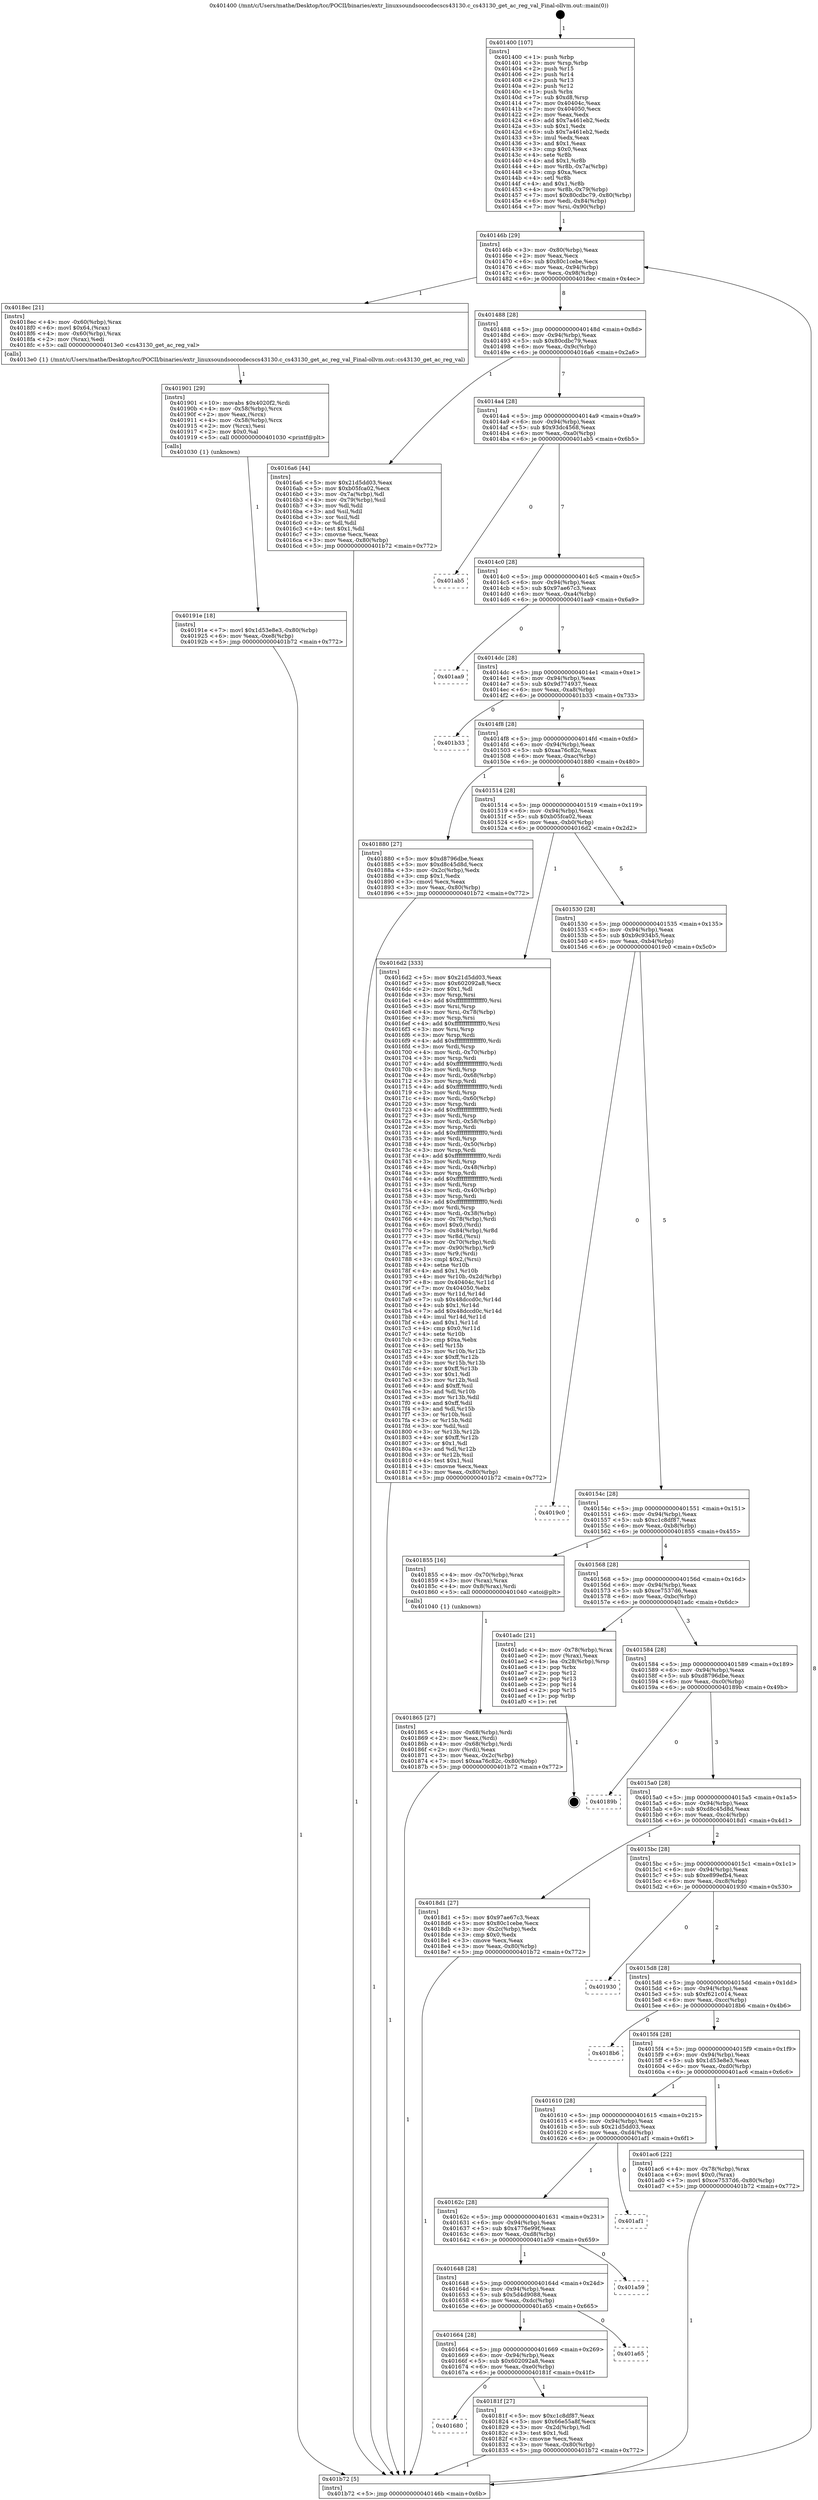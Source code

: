 digraph "0x401400" {
  label = "0x401400 (/mnt/c/Users/mathe/Desktop/tcc/POCII/binaries/extr_linuxsoundsoccodecscs43130.c_cs43130_get_ac_reg_val_Final-ollvm.out::main(0))"
  labelloc = "t"
  node[shape=record]

  Entry [label="",width=0.3,height=0.3,shape=circle,fillcolor=black,style=filled]
  "0x40146b" [label="{
     0x40146b [29]\l
     | [instrs]\l
     &nbsp;&nbsp;0x40146b \<+3\>: mov -0x80(%rbp),%eax\l
     &nbsp;&nbsp;0x40146e \<+2\>: mov %eax,%ecx\l
     &nbsp;&nbsp;0x401470 \<+6\>: sub $0x80c1cebe,%ecx\l
     &nbsp;&nbsp;0x401476 \<+6\>: mov %eax,-0x94(%rbp)\l
     &nbsp;&nbsp;0x40147c \<+6\>: mov %ecx,-0x98(%rbp)\l
     &nbsp;&nbsp;0x401482 \<+6\>: je 00000000004018ec \<main+0x4ec\>\l
  }"]
  "0x4018ec" [label="{
     0x4018ec [21]\l
     | [instrs]\l
     &nbsp;&nbsp;0x4018ec \<+4\>: mov -0x60(%rbp),%rax\l
     &nbsp;&nbsp;0x4018f0 \<+6\>: movl $0x64,(%rax)\l
     &nbsp;&nbsp;0x4018f6 \<+4\>: mov -0x60(%rbp),%rax\l
     &nbsp;&nbsp;0x4018fa \<+2\>: mov (%rax),%edi\l
     &nbsp;&nbsp;0x4018fc \<+5\>: call 00000000004013e0 \<cs43130_get_ac_reg_val\>\l
     | [calls]\l
     &nbsp;&nbsp;0x4013e0 \{1\} (/mnt/c/Users/mathe/Desktop/tcc/POCII/binaries/extr_linuxsoundsoccodecscs43130.c_cs43130_get_ac_reg_val_Final-ollvm.out::cs43130_get_ac_reg_val)\l
  }"]
  "0x401488" [label="{
     0x401488 [28]\l
     | [instrs]\l
     &nbsp;&nbsp;0x401488 \<+5\>: jmp 000000000040148d \<main+0x8d\>\l
     &nbsp;&nbsp;0x40148d \<+6\>: mov -0x94(%rbp),%eax\l
     &nbsp;&nbsp;0x401493 \<+5\>: sub $0x80cdbc79,%eax\l
     &nbsp;&nbsp;0x401498 \<+6\>: mov %eax,-0x9c(%rbp)\l
     &nbsp;&nbsp;0x40149e \<+6\>: je 00000000004016a6 \<main+0x2a6\>\l
  }"]
  Exit [label="",width=0.3,height=0.3,shape=circle,fillcolor=black,style=filled,peripheries=2]
  "0x4016a6" [label="{
     0x4016a6 [44]\l
     | [instrs]\l
     &nbsp;&nbsp;0x4016a6 \<+5\>: mov $0x21d5dd03,%eax\l
     &nbsp;&nbsp;0x4016ab \<+5\>: mov $0xb05fca02,%ecx\l
     &nbsp;&nbsp;0x4016b0 \<+3\>: mov -0x7a(%rbp),%dl\l
     &nbsp;&nbsp;0x4016b3 \<+4\>: mov -0x79(%rbp),%sil\l
     &nbsp;&nbsp;0x4016b7 \<+3\>: mov %dl,%dil\l
     &nbsp;&nbsp;0x4016ba \<+3\>: and %sil,%dil\l
     &nbsp;&nbsp;0x4016bd \<+3\>: xor %sil,%dl\l
     &nbsp;&nbsp;0x4016c0 \<+3\>: or %dl,%dil\l
     &nbsp;&nbsp;0x4016c3 \<+4\>: test $0x1,%dil\l
     &nbsp;&nbsp;0x4016c7 \<+3\>: cmovne %ecx,%eax\l
     &nbsp;&nbsp;0x4016ca \<+3\>: mov %eax,-0x80(%rbp)\l
     &nbsp;&nbsp;0x4016cd \<+5\>: jmp 0000000000401b72 \<main+0x772\>\l
  }"]
  "0x4014a4" [label="{
     0x4014a4 [28]\l
     | [instrs]\l
     &nbsp;&nbsp;0x4014a4 \<+5\>: jmp 00000000004014a9 \<main+0xa9\>\l
     &nbsp;&nbsp;0x4014a9 \<+6\>: mov -0x94(%rbp),%eax\l
     &nbsp;&nbsp;0x4014af \<+5\>: sub $0x93dc4568,%eax\l
     &nbsp;&nbsp;0x4014b4 \<+6\>: mov %eax,-0xa0(%rbp)\l
     &nbsp;&nbsp;0x4014ba \<+6\>: je 0000000000401ab5 \<main+0x6b5\>\l
  }"]
  "0x401b72" [label="{
     0x401b72 [5]\l
     | [instrs]\l
     &nbsp;&nbsp;0x401b72 \<+5\>: jmp 000000000040146b \<main+0x6b\>\l
  }"]
  "0x401400" [label="{
     0x401400 [107]\l
     | [instrs]\l
     &nbsp;&nbsp;0x401400 \<+1\>: push %rbp\l
     &nbsp;&nbsp;0x401401 \<+3\>: mov %rsp,%rbp\l
     &nbsp;&nbsp;0x401404 \<+2\>: push %r15\l
     &nbsp;&nbsp;0x401406 \<+2\>: push %r14\l
     &nbsp;&nbsp;0x401408 \<+2\>: push %r13\l
     &nbsp;&nbsp;0x40140a \<+2\>: push %r12\l
     &nbsp;&nbsp;0x40140c \<+1\>: push %rbx\l
     &nbsp;&nbsp;0x40140d \<+7\>: sub $0xd8,%rsp\l
     &nbsp;&nbsp;0x401414 \<+7\>: mov 0x40404c,%eax\l
     &nbsp;&nbsp;0x40141b \<+7\>: mov 0x404050,%ecx\l
     &nbsp;&nbsp;0x401422 \<+2\>: mov %eax,%edx\l
     &nbsp;&nbsp;0x401424 \<+6\>: add $0x7a461eb2,%edx\l
     &nbsp;&nbsp;0x40142a \<+3\>: sub $0x1,%edx\l
     &nbsp;&nbsp;0x40142d \<+6\>: sub $0x7a461eb2,%edx\l
     &nbsp;&nbsp;0x401433 \<+3\>: imul %edx,%eax\l
     &nbsp;&nbsp;0x401436 \<+3\>: and $0x1,%eax\l
     &nbsp;&nbsp;0x401439 \<+3\>: cmp $0x0,%eax\l
     &nbsp;&nbsp;0x40143c \<+4\>: sete %r8b\l
     &nbsp;&nbsp;0x401440 \<+4\>: and $0x1,%r8b\l
     &nbsp;&nbsp;0x401444 \<+4\>: mov %r8b,-0x7a(%rbp)\l
     &nbsp;&nbsp;0x401448 \<+3\>: cmp $0xa,%ecx\l
     &nbsp;&nbsp;0x40144b \<+4\>: setl %r8b\l
     &nbsp;&nbsp;0x40144f \<+4\>: and $0x1,%r8b\l
     &nbsp;&nbsp;0x401453 \<+4\>: mov %r8b,-0x79(%rbp)\l
     &nbsp;&nbsp;0x401457 \<+7\>: movl $0x80cdbc79,-0x80(%rbp)\l
     &nbsp;&nbsp;0x40145e \<+6\>: mov %edi,-0x84(%rbp)\l
     &nbsp;&nbsp;0x401464 \<+7\>: mov %rsi,-0x90(%rbp)\l
  }"]
  "0x40191e" [label="{
     0x40191e [18]\l
     | [instrs]\l
     &nbsp;&nbsp;0x40191e \<+7\>: movl $0x1d53e8e3,-0x80(%rbp)\l
     &nbsp;&nbsp;0x401925 \<+6\>: mov %eax,-0xe8(%rbp)\l
     &nbsp;&nbsp;0x40192b \<+5\>: jmp 0000000000401b72 \<main+0x772\>\l
  }"]
  "0x401ab5" [label="{
     0x401ab5\l
  }", style=dashed]
  "0x4014c0" [label="{
     0x4014c0 [28]\l
     | [instrs]\l
     &nbsp;&nbsp;0x4014c0 \<+5\>: jmp 00000000004014c5 \<main+0xc5\>\l
     &nbsp;&nbsp;0x4014c5 \<+6\>: mov -0x94(%rbp),%eax\l
     &nbsp;&nbsp;0x4014cb \<+5\>: sub $0x97ae67c3,%eax\l
     &nbsp;&nbsp;0x4014d0 \<+6\>: mov %eax,-0xa4(%rbp)\l
     &nbsp;&nbsp;0x4014d6 \<+6\>: je 0000000000401aa9 \<main+0x6a9\>\l
  }"]
  "0x401901" [label="{
     0x401901 [29]\l
     | [instrs]\l
     &nbsp;&nbsp;0x401901 \<+10\>: movabs $0x4020f2,%rdi\l
     &nbsp;&nbsp;0x40190b \<+4\>: mov -0x58(%rbp),%rcx\l
     &nbsp;&nbsp;0x40190f \<+2\>: mov %eax,(%rcx)\l
     &nbsp;&nbsp;0x401911 \<+4\>: mov -0x58(%rbp),%rcx\l
     &nbsp;&nbsp;0x401915 \<+2\>: mov (%rcx),%esi\l
     &nbsp;&nbsp;0x401917 \<+2\>: mov $0x0,%al\l
     &nbsp;&nbsp;0x401919 \<+5\>: call 0000000000401030 \<printf@plt\>\l
     | [calls]\l
     &nbsp;&nbsp;0x401030 \{1\} (unknown)\l
  }"]
  "0x401aa9" [label="{
     0x401aa9\l
  }", style=dashed]
  "0x4014dc" [label="{
     0x4014dc [28]\l
     | [instrs]\l
     &nbsp;&nbsp;0x4014dc \<+5\>: jmp 00000000004014e1 \<main+0xe1\>\l
     &nbsp;&nbsp;0x4014e1 \<+6\>: mov -0x94(%rbp),%eax\l
     &nbsp;&nbsp;0x4014e7 \<+5\>: sub $0x9d774937,%eax\l
     &nbsp;&nbsp;0x4014ec \<+6\>: mov %eax,-0xa8(%rbp)\l
     &nbsp;&nbsp;0x4014f2 \<+6\>: je 0000000000401b33 \<main+0x733\>\l
  }"]
  "0x401865" [label="{
     0x401865 [27]\l
     | [instrs]\l
     &nbsp;&nbsp;0x401865 \<+4\>: mov -0x68(%rbp),%rdi\l
     &nbsp;&nbsp;0x401869 \<+2\>: mov %eax,(%rdi)\l
     &nbsp;&nbsp;0x40186b \<+4\>: mov -0x68(%rbp),%rdi\l
     &nbsp;&nbsp;0x40186f \<+2\>: mov (%rdi),%eax\l
     &nbsp;&nbsp;0x401871 \<+3\>: mov %eax,-0x2c(%rbp)\l
     &nbsp;&nbsp;0x401874 \<+7\>: movl $0xaa76c82c,-0x80(%rbp)\l
     &nbsp;&nbsp;0x40187b \<+5\>: jmp 0000000000401b72 \<main+0x772\>\l
  }"]
  "0x401b33" [label="{
     0x401b33\l
  }", style=dashed]
  "0x4014f8" [label="{
     0x4014f8 [28]\l
     | [instrs]\l
     &nbsp;&nbsp;0x4014f8 \<+5\>: jmp 00000000004014fd \<main+0xfd\>\l
     &nbsp;&nbsp;0x4014fd \<+6\>: mov -0x94(%rbp),%eax\l
     &nbsp;&nbsp;0x401503 \<+5\>: sub $0xaa76c82c,%eax\l
     &nbsp;&nbsp;0x401508 \<+6\>: mov %eax,-0xac(%rbp)\l
     &nbsp;&nbsp;0x40150e \<+6\>: je 0000000000401880 \<main+0x480\>\l
  }"]
  "0x401680" [label="{
     0x401680\l
  }", style=dashed]
  "0x401880" [label="{
     0x401880 [27]\l
     | [instrs]\l
     &nbsp;&nbsp;0x401880 \<+5\>: mov $0xd8796dbe,%eax\l
     &nbsp;&nbsp;0x401885 \<+5\>: mov $0xd8c45d8d,%ecx\l
     &nbsp;&nbsp;0x40188a \<+3\>: mov -0x2c(%rbp),%edx\l
     &nbsp;&nbsp;0x40188d \<+3\>: cmp $0x1,%edx\l
     &nbsp;&nbsp;0x401890 \<+3\>: cmovl %ecx,%eax\l
     &nbsp;&nbsp;0x401893 \<+3\>: mov %eax,-0x80(%rbp)\l
     &nbsp;&nbsp;0x401896 \<+5\>: jmp 0000000000401b72 \<main+0x772\>\l
  }"]
  "0x401514" [label="{
     0x401514 [28]\l
     | [instrs]\l
     &nbsp;&nbsp;0x401514 \<+5\>: jmp 0000000000401519 \<main+0x119\>\l
     &nbsp;&nbsp;0x401519 \<+6\>: mov -0x94(%rbp),%eax\l
     &nbsp;&nbsp;0x40151f \<+5\>: sub $0xb05fca02,%eax\l
     &nbsp;&nbsp;0x401524 \<+6\>: mov %eax,-0xb0(%rbp)\l
     &nbsp;&nbsp;0x40152a \<+6\>: je 00000000004016d2 \<main+0x2d2\>\l
  }"]
  "0x40181f" [label="{
     0x40181f [27]\l
     | [instrs]\l
     &nbsp;&nbsp;0x40181f \<+5\>: mov $0xc1c8df87,%eax\l
     &nbsp;&nbsp;0x401824 \<+5\>: mov $0x66e55a8f,%ecx\l
     &nbsp;&nbsp;0x401829 \<+3\>: mov -0x2d(%rbp),%dl\l
     &nbsp;&nbsp;0x40182c \<+3\>: test $0x1,%dl\l
     &nbsp;&nbsp;0x40182f \<+3\>: cmovne %ecx,%eax\l
     &nbsp;&nbsp;0x401832 \<+3\>: mov %eax,-0x80(%rbp)\l
     &nbsp;&nbsp;0x401835 \<+5\>: jmp 0000000000401b72 \<main+0x772\>\l
  }"]
  "0x4016d2" [label="{
     0x4016d2 [333]\l
     | [instrs]\l
     &nbsp;&nbsp;0x4016d2 \<+5\>: mov $0x21d5dd03,%eax\l
     &nbsp;&nbsp;0x4016d7 \<+5\>: mov $0x602092a8,%ecx\l
     &nbsp;&nbsp;0x4016dc \<+2\>: mov $0x1,%dl\l
     &nbsp;&nbsp;0x4016de \<+3\>: mov %rsp,%rsi\l
     &nbsp;&nbsp;0x4016e1 \<+4\>: add $0xfffffffffffffff0,%rsi\l
     &nbsp;&nbsp;0x4016e5 \<+3\>: mov %rsi,%rsp\l
     &nbsp;&nbsp;0x4016e8 \<+4\>: mov %rsi,-0x78(%rbp)\l
     &nbsp;&nbsp;0x4016ec \<+3\>: mov %rsp,%rsi\l
     &nbsp;&nbsp;0x4016ef \<+4\>: add $0xfffffffffffffff0,%rsi\l
     &nbsp;&nbsp;0x4016f3 \<+3\>: mov %rsi,%rsp\l
     &nbsp;&nbsp;0x4016f6 \<+3\>: mov %rsp,%rdi\l
     &nbsp;&nbsp;0x4016f9 \<+4\>: add $0xfffffffffffffff0,%rdi\l
     &nbsp;&nbsp;0x4016fd \<+3\>: mov %rdi,%rsp\l
     &nbsp;&nbsp;0x401700 \<+4\>: mov %rdi,-0x70(%rbp)\l
     &nbsp;&nbsp;0x401704 \<+3\>: mov %rsp,%rdi\l
     &nbsp;&nbsp;0x401707 \<+4\>: add $0xfffffffffffffff0,%rdi\l
     &nbsp;&nbsp;0x40170b \<+3\>: mov %rdi,%rsp\l
     &nbsp;&nbsp;0x40170e \<+4\>: mov %rdi,-0x68(%rbp)\l
     &nbsp;&nbsp;0x401712 \<+3\>: mov %rsp,%rdi\l
     &nbsp;&nbsp;0x401715 \<+4\>: add $0xfffffffffffffff0,%rdi\l
     &nbsp;&nbsp;0x401719 \<+3\>: mov %rdi,%rsp\l
     &nbsp;&nbsp;0x40171c \<+4\>: mov %rdi,-0x60(%rbp)\l
     &nbsp;&nbsp;0x401720 \<+3\>: mov %rsp,%rdi\l
     &nbsp;&nbsp;0x401723 \<+4\>: add $0xfffffffffffffff0,%rdi\l
     &nbsp;&nbsp;0x401727 \<+3\>: mov %rdi,%rsp\l
     &nbsp;&nbsp;0x40172a \<+4\>: mov %rdi,-0x58(%rbp)\l
     &nbsp;&nbsp;0x40172e \<+3\>: mov %rsp,%rdi\l
     &nbsp;&nbsp;0x401731 \<+4\>: add $0xfffffffffffffff0,%rdi\l
     &nbsp;&nbsp;0x401735 \<+3\>: mov %rdi,%rsp\l
     &nbsp;&nbsp;0x401738 \<+4\>: mov %rdi,-0x50(%rbp)\l
     &nbsp;&nbsp;0x40173c \<+3\>: mov %rsp,%rdi\l
     &nbsp;&nbsp;0x40173f \<+4\>: add $0xfffffffffffffff0,%rdi\l
     &nbsp;&nbsp;0x401743 \<+3\>: mov %rdi,%rsp\l
     &nbsp;&nbsp;0x401746 \<+4\>: mov %rdi,-0x48(%rbp)\l
     &nbsp;&nbsp;0x40174a \<+3\>: mov %rsp,%rdi\l
     &nbsp;&nbsp;0x40174d \<+4\>: add $0xfffffffffffffff0,%rdi\l
     &nbsp;&nbsp;0x401751 \<+3\>: mov %rdi,%rsp\l
     &nbsp;&nbsp;0x401754 \<+4\>: mov %rdi,-0x40(%rbp)\l
     &nbsp;&nbsp;0x401758 \<+3\>: mov %rsp,%rdi\l
     &nbsp;&nbsp;0x40175b \<+4\>: add $0xfffffffffffffff0,%rdi\l
     &nbsp;&nbsp;0x40175f \<+3\>: mov %rdi,%rsp\l
     &nbsp;&nbsp;0x401762 \<+4\>: mov %rdi,-0x38(%rbp)\l
     &nbsp;&nbsp;0x401766 \<+4\>: mov -0x78(%rbp),%rdi\l
     &nbsp;&nbsp;0x40176a \<+6\>: movl $0x0,(%rdi)\l
     &nbsp;&nbsp;0x401770 \<+7\>: mov -0x84(%rbp),%r8d\l
     &nbsp;&nbsp;0x401777 \<+3\>: mov %r8d,(%rsi)\l
     &nbsp;&nbsp;0x40177a \<+4\>: mov -0x70(%rbp),%rdi\l
     &nbsp;&nbsp;0x40177e \<+7\>: mov -0x90(%rbp),%r9\l
     &nbsp;&nbsp;0x401785 \<+3\>: mov %r9,(%rdi)\l
     &nbsp;&nbsp;0x401788 \<+3\>: cmpl $0x2,(%rsi)\l
     &nbsp;&nbsp;0x40178b \<+4\>: setne %r10b\l
     &nbsp;&nbsp;0x40178f \<+4\>: and $0x1,%r10b\l
     &nbsp;&nbsp;0x401793 \<+4\>: mov %r10b,-0x2d(%rbp)\l
     &nbsp;&nbsp;0x401797 \<+8\>: mov 0x40404c,%r11d\l
     &nbsp;&nbsp;0x40179f \<+7\>: mov 0x404050,%ebx\l
     &nbsp;&nbsp;0x4017a6 \<+3\>: mov %r11d,%r14d\l
     &nbsp;&nbsp;0x4017a9 \<+7\>: sub $0x48dccd0c,%r14d\l
     &nbsp;&nbsp;0x4017b0 \<+4\>: sub $0x1,%r14d\l
     &nbsp;&nbsp;0x4017b4 \<+7\>: add $0x48dccd0c,%r14d\l
     &nbsp;&nbsp;0x4017bb \<+4\>: imul %r14d,%r11d\l
     &nbsp;&nbsp;0x4017bf \<+4\>: and $0x1,%r11d\l
     &nbsp;&nbsp;0x4017c3 \<+4\>: cmp $0x0,%r11d\l
     &nbsp;&nbsp;0x4017c7 \<+4\>: sete %r10b\l
     &nbsp;&nbsp;0x4017cb \<+3\>: cmp $0xa,%ebx\l
     &nbsp;&nbsp;0x4017ce \<+4\>: setl %r15b\l
     &nbsp;&nbsp;0x4017d2 \<+3\>: mov %r10b,%r12b\l
     &nbsp;&nbsp;0x4017d5 \<+4\>: xor $0xff,%r12b\l
     &nbsp;&nbsp;0x4017d9 \<+3\>: mov %r15b,%r13b\l
     &nbsp;&nbsp;0x4017dc \<+4\>: xor $0xff,%r13b\l
     &nbsp;&nbsp;0x4017e0 \<+3\>: xor $0x1,%dl\l
     &nbsp;&nbsp;0x4017e3 \<+3\>: mov %r12b,%sil\l
     &nbsp;&nbsp;0x4017e6 \<+4\>: and $0xff,%sil\l
     &nbsp;&nbsp;0x4017ea \<+3\>: and %dl,%r10b\l
     &nbsp;&nbsp;0x4017ed \<+3\>: mov %r13b,%dil\l
     &nbsp;&nbsp;0x4017f0 \<+4\>: and $0xff,%dil\l
     &nbsp;&nbsp;0x4017f4 \<+3\>: and %dl,%r15b\l
     &nbsp;&nbsp;0x4017f7 \<+3\>: or %r10b,%sil\l
     &nbsp;&nbsp;0x4017fa \<+3\>: or %r15b,%dil\l
     &nbsp;&nbsp;0x4017fd \<+3\>: xor %dil,%sil\l
     &nbsp;&nbsp;0x401800 \<+3\>: or %r13b,%r12b\l
     &nbsp;&nbsp;0x401803 \<+4\>: xor $0xff,%r12b\l
     &nbsp;&nbsp;0x401807 \<+3\>: or $0x1,%dl\l
     &nbsp;&nbsp;0x40180a \<+3\>: and %dl,%r12b\l
     &nbsp;&nbsp;0x40180d \<+3\>: or %r12b,%sil\l
     &nbsp;&nbsp;0x401810 \<+4\>: test $0x1,%sil\l
     &nbsp;&nbsp;0x401814 \<+3\>: cmovne %ecx,%eax\l
     &nbsp;&nbsp;0x401817 \<+3\>: mov %eax,-0x80(%rbp)\l
     &nbsp;&nbsp;0x40181a \<+5\>: jmp 0000000000401b72 \<main+0x772\>\l
  }"]
  "0x401530" [label="{
     0x401530 [28]\l
     | [instrs]\l
     &nbsp;&nbsp;0x401530 \<+5\>: jmp 0000000000401535 \<main+0x135\>\l
     &nbsp;&nbsp;0x401535 \<+6\>: mov -0x94(%rbp),%eax\l
     &nbsp;&nbsp;0x40153b \<+5\>: sub $0xb9c934b5,%eax\l
     &nbsp;&nbsp;0x401540 \<+6\>: mov %eax,-0xb4(%rbp)\l
     &nbsp;&nbsp;0x401546 \<+6\>: je 00000000004019c0 \<main+0x5c0\>\l
  }"]
  "0x401664" [label="{
     0x401664 [28]\l
     | [instrs]\l
     &nbsp;&nbsp;0x401664 \<+5\>: jmp 0000000000401669 \<main+0x269\>\l
     &nbsp;&nbsp;0x401669 \<+6\>: mov -0x94(%rbp),%eax\l
     &nbsp;&nbsp;0x40166f \<+5\>: sub $0x602092a8,%eax\l
     &nbsp;&nbsp;0x401674 \<+6\>: mov %eax,-0xe0(%rbp)\l
     &nbsp;&nbsp;0x40167a \<+6\>: je 000000000040181f \<main+0x41f\>\l
  }"]
  "0x401a65" [label="{
     0x401a65\l
  }", style=dashed]
  "0x4019c0" [label="{
     0x4019c0\l
  }", style=dashed]
  "0x40154c" [label="{
     0x40154c [28]\l
     | [instrs]\l
     &nbsp;&nbsp;0x40154c \<+5\>: jmp 0000000000401551 \<main+0x151\>\l
     &nbsp;&nbsp;0x401551 \<+6\>: mov -0x94(%rbp),%eax\l
     &nbsp;&nbsp;0x401557 \<+5\>: sub $0xc1c8df87,%eax\l
     &nbsp;&nbsp;0x40155c \<+6\>: mov %eax,-0xb8(%rbp)\l
     &nbsp;&nbsp;0x401562 \<+6\>: je 0000000000401855 \<main+0x455\>\l
  }"]
  "0x401648" [label="{
     0x401648 [28]\l
     | [instrs]\l
     &nbsp;&nbsp;0x401648 \<+5\>: jmp 000000000040164d \<main+0x24d\>\l
     &nbsp;&nbsp;0x40164d \<+6\>: mov -0x94(%rbp),%eax\l
     &nbsp;&nbsp;0x401653 \<+5\>: sub $0x5d4d9088,%eax\l
     &nbsp;&nbsp;0x401658 \<+6\>: mov %eax,-0xdc(%rbp)\l
     &nbsp;&nbsp;0x40165e \<+6\>: je 0000000000401a65 \<main+0x665\>\l
  }"]
  "0x401855" [label="{
     0x401855 [16]\l
     | [instrs]\l
     &nbsp;&nbsp;0x401855 \<+4\>: mov -0x70(%rbp),%rax\l
     &nbsp;&nbsp;0x401859 \<+3\>: mov (%rax),%rax\l
     &nbsp;&nbsp;0x40185c \<+4\>: mov 0x8(%rax),%rdi\l
     &nbsp;&nbsp;0x401860 \<+5\>: call 0000000000401040 \<atoi@plt\>\l
     | [calls]\l
     &nbsp;&nbsp;0x401040 \{1\} (unknown)\l
  }"]
  "0x401568" [label="{
     0x401568 [28]\l
     | [instrs]\l
     &nbsp;&nbsp;0x401568 \<+5\>: jmp 000000000040156d \<main+0x16d\>\l
     &nbsp;&nbsp;0x40156d \<+6\>: mov -0x94(%rbp),%eax\l
     &nbsp;&nbsp;0x401573 \<+5\>: sub $0xce7537d6,%eax\l
     &nbsp;&nbsp;0x401578 \<+6\>: mov %eax,-0xbc(%rbp)\l
     &nbsp;&nbsp;0x40157e \<+6\>: je 0000000000401adc \<main+0x6dc\>\l
  }"]
  "0x401a59" [label="{
     0x401a59\l
  }", style=dashed]
  "0x401adc" [label="{
     0x401adc [21]\l
     | [instrs]\l
     &nbsp;&nbsp;0x401adc \<+4\>: mov -0x78(%rbp),%rax\l
     &nbsp;&nbsp;0x401ae0 \<+2\>: mov (%rax),%eax\l
     &nbsp;&nbsp;0x401ae2 \<+4\>: lea -0x28(%rbp),%rsp\l
     &nbsp;&nbsp;0x401ae6 \<+1\>: pop %rbx\l
     &nbsp;&nbsp;0x401ae7 \<+2\>: pop %r12\l
     &nbsp;&nbsp;0x401ae9 \<+2\>: pop %r13\l
     &nbsp;&nbsp;0x401aeb \<+2\>: pop %r14\l
     &nbsp;&nbsp;0x401aed \<+2\>: pop %r15\l
     &nbsp;&nbsp;0x401aef \<+1\>: pop %rbp\l
     &nbsp;&nbsp;0x401af0 \<+1\>: ret\l
  }"]
  "0x401584" [label="{
     0x401584 [28]\l
     | [instrs]\l
     &nbsp;&nbsp;0x401584 \<+5\>: jmp 0000000000401589 \<main+0x189\>\l
     &nbsp;&nbsp;0x401589 \<+6\>: mov -0x94(%rbp),%eax\l
     &nbsp;&nbsp;0x40158f \<+5\>: sub $0xd8796dbe,%eax\l
     &nbsp;&nbsp;0x401594 \<+6\>: mov %eax,-0xc0(%rbp)\l
     &nbsp;&nbsp;0x40159a \<+6\>: je 000000000040189b \<main+0x49b\>\l
  }"]
  "0x40162c" [label="{
     0x40162c [28]\l
     | [instrs]\l
     &nbsp;&nbsp;0x40162c \<+5\>: jmp 0000000000401631 \<main+0x231\>\l
     &nbsp;&nbsp;0x401631 \<+6\>: mov -0x94(%rbp),%eax\l
     &nbsp;&nbsp;0x401637 \<+5\>: sub $0x4776e99f,%eax\l
     &nbsp;&nbsp;0x40163c \<+6\>: mov %eax,-0xd8(%rbp)\l
     &nbsp;&nbsp;0x401642 \<+6\>: je 0000000000401a59 \<main+0x659\>\l
  }"]
  "0x40189b" [label="{
     0x40189b\l
  }", style=dashed]
  "0x4015a0" [label="{
     0x4015a0 [28]\l
     | [instrs]\l
     &nbsp;&nbsp;0x4015a0 \<+5\>: jmp 00000000004015a5 \<main+0x1a5\>\l
     &nbsp;&nbsp;0x4015a5 \<+6\>: mov -0x94(%rbp),%eax\l
     &nbsp;&nbsp;0x4015ab \<+5\>: sub $0xd8c45d8d,%eax\l
     &nbsp;&nbsp;0x4015b0 \<+6\>: mov %eax,-0xc4(%rbp)\l
     &nbsp;&nbsp;0x4015b6 \<+6\>: je 00000000004018d1 \<main+0x4d1\>\l
  }"]
  "0x401af1" [label="{
     0x401af1\l
  }", style=dashed]
  "0x4018d1" [label="{
     0x4018d1 [27]\l
     | [instrs]\l
     &nbsp;&nbsp;0x4018d1 \<+5\>: mov $0x97ae67c3,%eax\l
     &nbsp;&nbsp;0x4018d6 \<+5\>: mov $0x80c1cebe,%ecx\l
     &nbsp;&nbsp;0x4018db \<+3\>: mov -0x2c(%rbp),%edx\l
     &nbsp;&nbsp;0x4018de \<+3\>: cmp $0x0,%edx\l
     &nbsp;&nbsp;0x4018e1 \<+3\>: cmove %ecx,%eax\l
     &nbsp;&nbsp;0x4018e4 \<+3\>: mov %eax,-0x80(%rbp)\l
     &nbsp;&nbsp;0x4018e7 \<+5\>: jmp 0000000000401b72 \<main+0x772\>\l
  }"]
  "0x4015bc" [label="{
     0x4015bc [28]\l
     | [instrs]\l
     &nbsp;&nbsp;0x4015bc \<+5\>: jmp 00000000004015c1 \<main+0x1c1\>\l
     &nbsp;&nbsp;0x4015c1 \<+6\>: mov -0x94(%rbp),%eax\l
     &nbsp;&nbsp;0x4015c7 \<+5\>: sub $0xe899efb4,%eax\l
     &nbsp;&nbsp;0x4015cc \<+6\>: mov %eax,-0xc8(%rbp)\l
     &nbsp;&nbsp;0x4015d2 \<+6\>: je 0000000000401930 \<main+0x530\>\l
  }"]
  "0x401610" [label="{
     0x401610 [28]\l
     | [instrs]\l
     &nbsp;&nbsp;0x401610 \<+5\>: jmp 0000000000401615 \<main+0x215\>\l
     &nbsp;&nbsp;0x401615 \<+6\>: mov -0x94(%rbp),%eax\l
     &nbsp;&nbsp;0x40161b \<+5\>: sub $0x21d5dd03,%eax\l
     &nbsp;&nbsp;0x401620 \<+6\>: mov %eax,-0xd4(%rbp)\l
     &nbsp;&nbsp;0x401626 \<+6\>: je 0000000000401af1 \<main+0x6f1\>\l
  }"]
  "0x401930" [label="{
     0x401930\l
  }", style=dashed]
  "0x4015d8" [label="{
     0x4015d8 [28]\l
     | [instrs]\l
     &nbsp;&nbsp;0x4015d8 \<+5\>: jmp 00000000004015dd \<main+0x1dd\>\l
     &nbsp;&nbsp;0x4015dd \<+6\>: mov -0x94(%rbp),%eax\l
     &nbsp;&nbsp;0x4015e3 \<+5\>: sub $0xf621c014,%eax\l
     &nbsp;&nbsp;0x4015e8 \<+6\>: mov %eax,-0xcc(%rbp)\l
     &nbsp;&nbsp;0x4015ee \<+6\>: je 00000000004018b6 \<main+0x4b6\>\l
  }"]
  "0x401ac6" [label="{
     0x401ac6 [22]\l
     | [instrs]\l
     &nbsp;&nbsp;0x401ac6 \<+4\>: mov -0x78(%rbp),%rax\l
     &nbsp;&nbsp;0x401aca \<+6\>: movl $0x0,(%rax)\l
     &nbsp;&nbsp;0x401ad0 \<+7\>: movl $0xce7537d6,-0x80(%rbp)\l
     &nbsp;&nbsp;0x401ad7 \<+5\>: jmp 0000000000401b72 \<main+0x772\>\l
  }"]
  "0x4018b6" [label="{
     0x4018b6\l
  }", style=dashed]
  "0x4015f4" [label="{
     0x4015f4 [28]\l
     | [instrs]\l
     &nbsp;&nbsp;0x4015f4 \<+5\>: jmp 00000000004015f9 \<main+0x1f9\>\l
     &nbsp;&nbsp;0x4015f9 \<+6\>: mov -0x94(%rbp),%eax\l
     &nbsp;&nbsp;0x4015ff \<+5\>: sub $0x1d53e8e3,%eax\l
     &nbsp;&nbsp;0x401604 \<+6\>: mov %eax,-0xd0(%rbp)\l
     &nbsp;&nbsp;0x40160a \<+6\>: je 0000000000401ac6 \<main+0x6c6\>\l
  }"]
  Entry -> "0x401400" [label=" 1"]
  "0x40146b" -> "0x4018ec" [label=" 1"]
  "0x40146b" -> "0x401488" [label=" 8"]
  "0x401adc" -> Exit [label=" 1"]
  "0x401488" -> "0x4016a6" [label=" 1"]
  "0x401488" -> "0x4014a4" [label=" 7"]
  "0x4016a6" -> "0x401b72" [label=" 1"]
  "0x401400" -> "0x40146b" [label=" 1"]
  "0x401b72" -> "0x40146b" [label=" 8"]
  "0x401ac6" -> "0x401b72" [label=" 1"]
  "0x4014a4" -> "0x401ab5" [label=" 0"]
  "0x4014a4" -> "0x4014c0" [label=" 7"]
  "0x40191e" -> "0x401b72" [label=" 1"]
  "0x4014c0" -> "0x401aa9" [label=" 0"]
  "0x4014c0" -> "0x4014dc" [label=" 7"]
  "0x401901" -> "0x40191e" [label=" 1"]
  "0x4014dc" -> "0x401b33" [label=" 0"]
  "0x4014dc" -> "0x4014f8" [label=" 7"]
  "0x4018ec" -> "0x401901" [label=" 1"]
  "0x4014f8" -> "0x401880" [label=" 1"]
  "0x4014f8" -> "0x401514" [label=" 6"]
  "0x4018d1" -> "0x401b72" [label=" 1"]
  "0x401514" -> "0x4016d2" [label=" 1"]
  "0x401514" -> "0x401530" [label=" 5"]
  "0x401880" -> "0x401b72" [label=" 1"]
  "0x4016d2" -> "0x401b72" [label=" 1"]
  "0x401855" -> "0x401865" [label=" 1"]
  "0x401530" -> "0x4019c0" [label=" 0"]
  "0x401530" -> "0x40154c" [label=" 5"]
  "0x40181f" -> "0x401b72" [label=" 1"]
  "0x40154c" -> "0x401855" [label=" 1"]
  "0x40154c" -> "0x401568" [label=" 4"]
  "0x401664" -> "0x40181f" [label=" 1"]
  "0x401568" -> "0x401adc" [label=" 1"]
  "0x401568" -> "0x401584" [label=" 3"]
  "0x401865" -> "0x401b72" [label=" 1"]
  "0x401584" -> "0x40189b" [label=" 0"]
  "0x401584" -> "0x4015a0" [label=" 3"]
  "0x401648" -> "0x401a65" [label=" 0"]
  "0x4015a0" -> "0x4018d1" [label=" 1"]
  "0x4015a0" -> "0x4015bc" [label=" 2"]
  "0x401664" -> "0x401680" [label=" 0"]
  "0x4015bc" -> "0x401930" [label=" 0"]
  "0x4015bc" -> "0x4015d8" [label=" 2"]
  "0x40162c" -> "0x401a59" [label=" 0"]
  "0x4015d8" -> "0x4018b6" [label=" 0"]
  "0x4015d8" -> "0x4015f4" [label=" 2"]
  "0x401648" -> "0x401664" [label=" 1"]
  "0x4015f4" -> "0x401ac6" [label=" 1"]
  "0x4015f4" -> "0x401610" [label=" 1"]
  "0x40162c" -> "0x401648" [label=" 1"]
  "0x401610" -> "0x401af1" [label=" 0"]
  "0x401610" -> "0x40162c" [label=" 1"]
}
